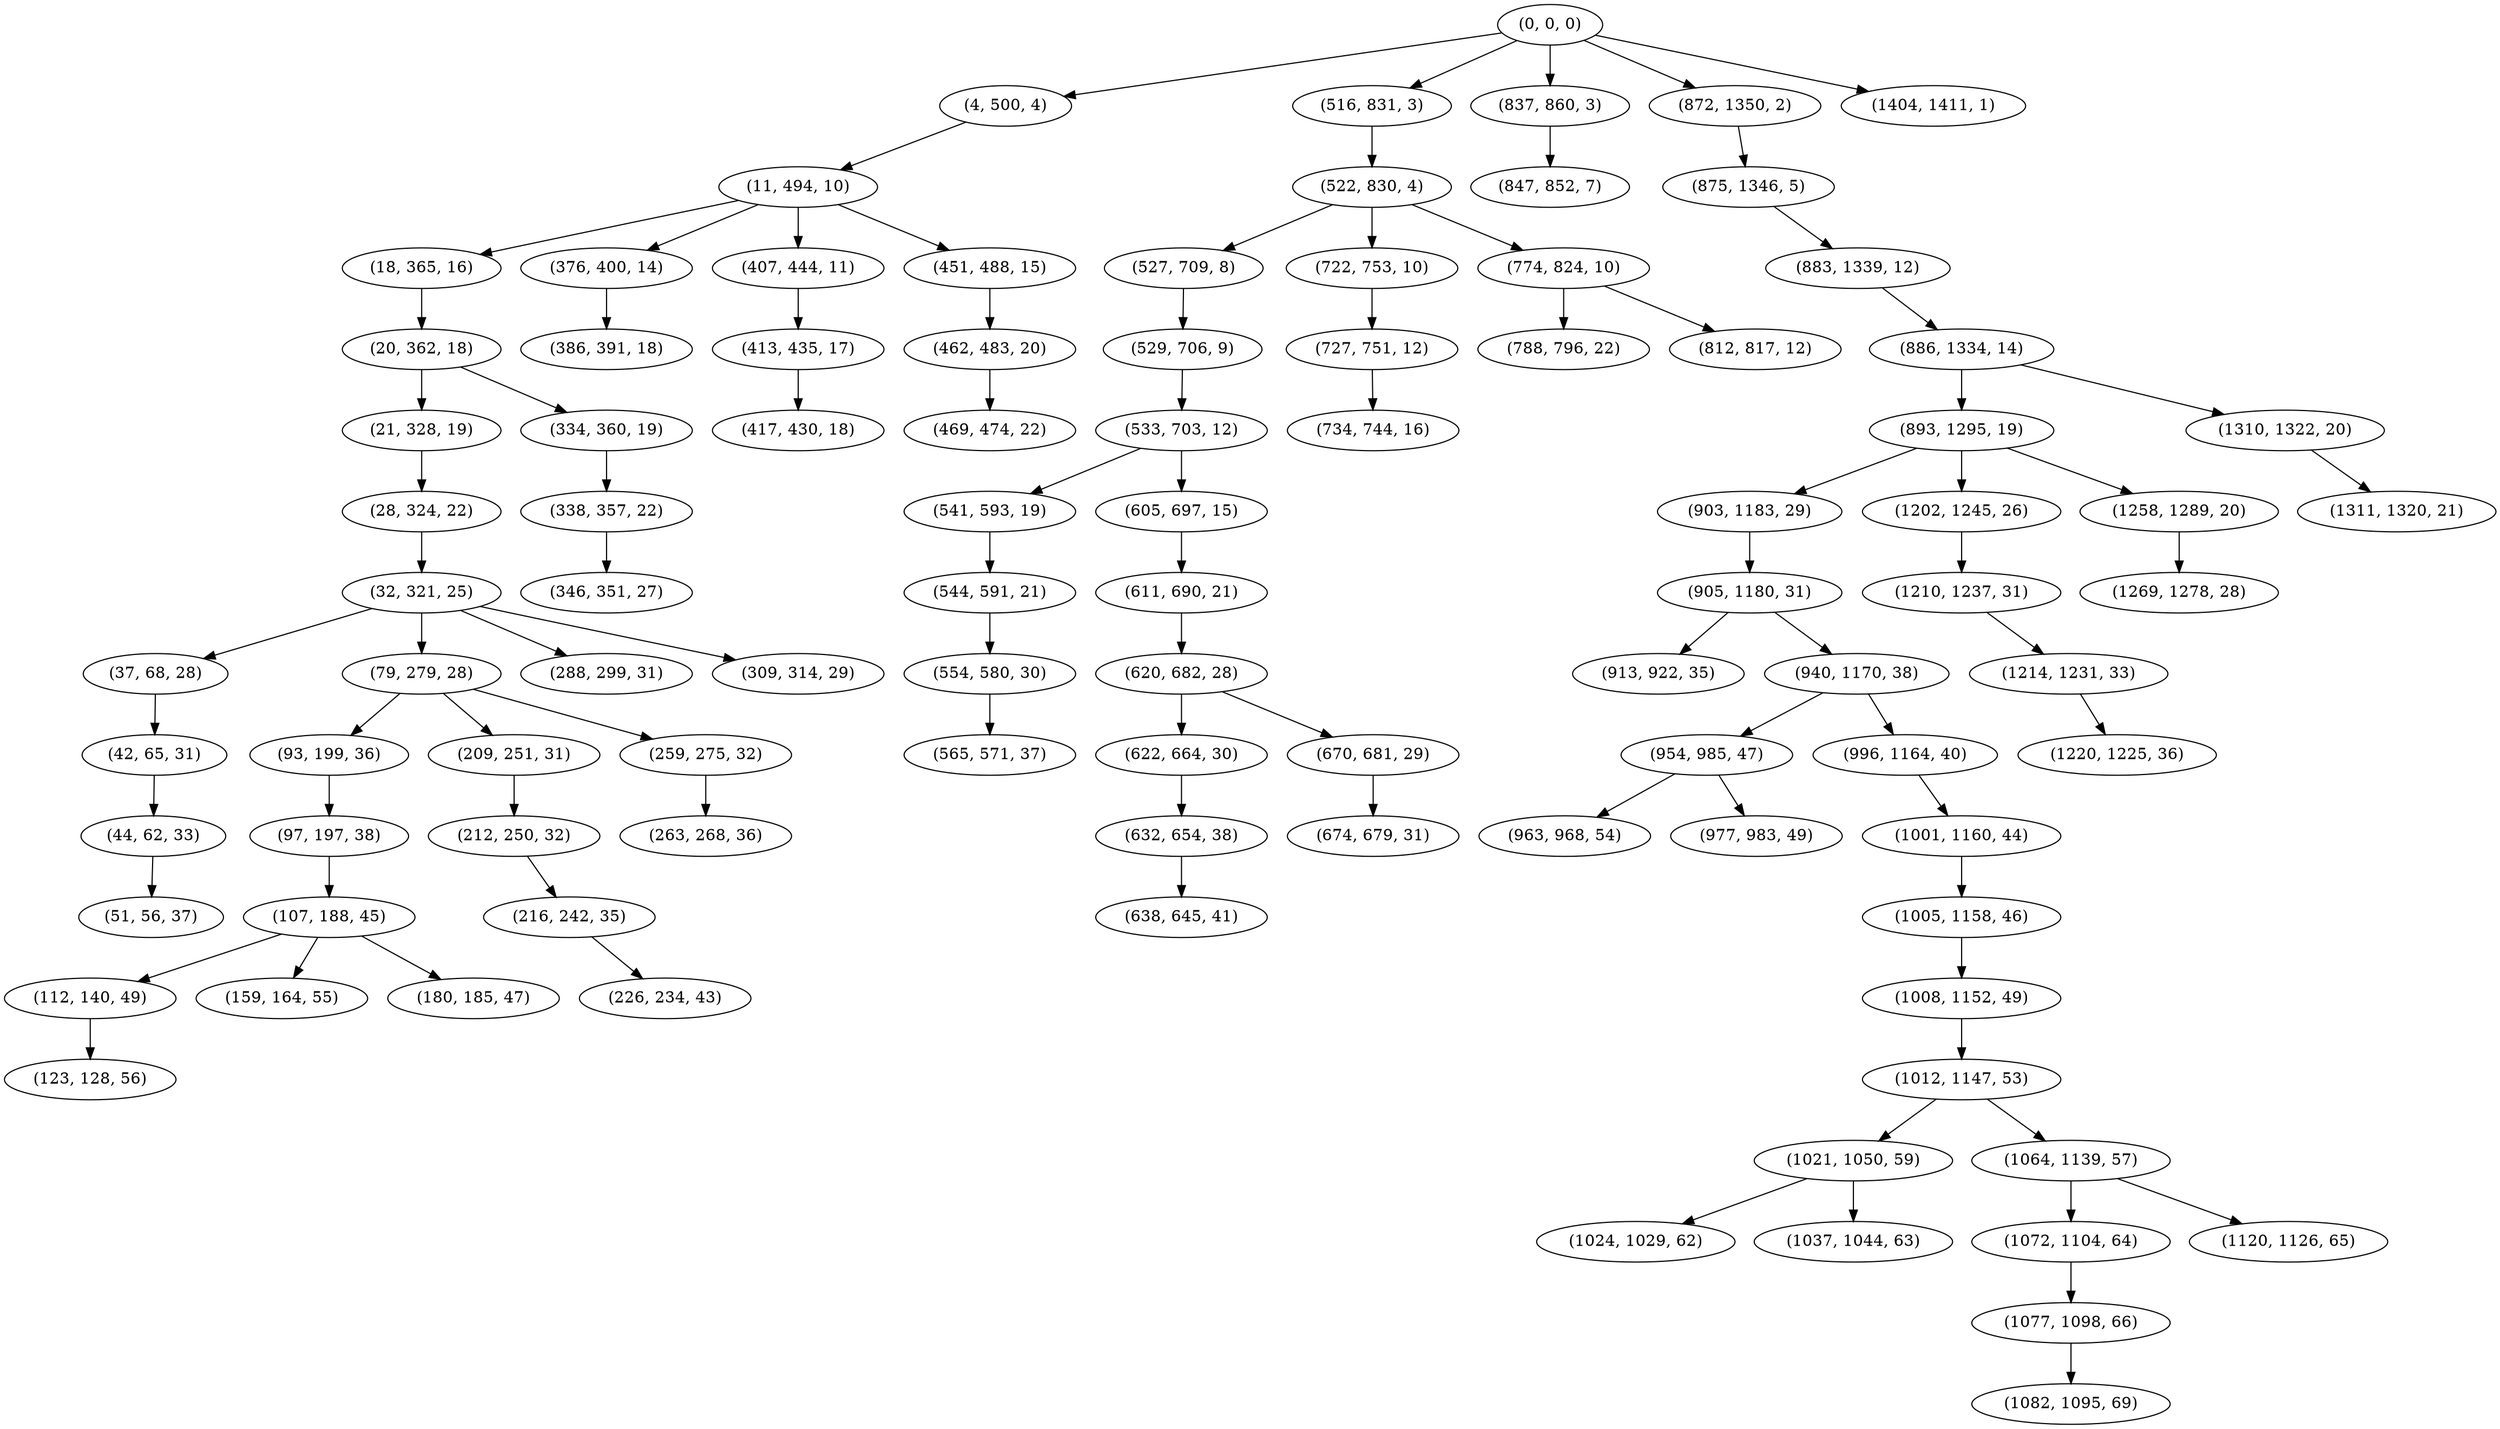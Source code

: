 digraph tree {
    "(0, 0, 0)";
    "(4, 500, 4)";
    "(11, 494, 10)";
    "(18, 365, 16)";
    "(20, 362, 18)";
    "(21, 328, 19)";
    "(28, 324, 22)";
    "(32, 321, 25)";
    "(37, 68, 28)";
    "(42, 65, 31)";
    "(44, 62, 33)";
    "(51, 56, 37)";
    "(79, 279, 28)";
    "(93, 199, 36)";
    "(97, 197, 38)";
    "(107, 188, 45)";
    "(112, 140, 49)";
    "(123, 128, 56)";
    "(159, 164, 55)";
    "(180, 185, 47)";
    "(209, 251, 31)";
    "(212, 250, 32)";
    "(216, 242, 35)";
    "(226, 234, 43)";
    "(259, 275, 32)";
    "(263, 268, 36)";
    "(288, 299, 31)";
    "(309, 314, 29)";
    "(334, 360, 19)";
    "(338, 357, 22)";
    "(346, 351, 27)";
    "(376, 400, 14)";
    "(386, 391, 18)";
    "(407, 444, 11)";
    "(413, 435, 17)";
    "(417, 430, 18)";
    "(451, 488, 15)";
    "(462, 483, 20)";
    "(469, 474, 22)";
    "(516, 831, 3)";
    "(522, 830, 4)";
    "(527, 709, 8)";
    "(529, 706, 9)";
    "(533, 703, 12)";
    "(541, 593, 19)";
    "(544, 591, 21)";
    "(554, 580, 30)";
    "(565, 571, 37)";
    "(605, 697, 15)";
    "(611, 690, 21)";
    "(620, 682, 28)";
    "(622, 664, 30)";
    "(632, 654, 38)";
    "(638, 645, 41)";
    "(670, 681, 29)";
    "(674, 679, 31)";
    "(722, 753, 10)";
    "(727, 751, 12)";
    "(734, 744, 16)";
    "(774, 824, 10)";
    "(788, 796, 22)";
    "(812, 817, 12)";
    "(837, 860, 3)";
    "(847, 852, 7)";
    "(872, 1350, 2)";
    "(875, 1346, 5)";
    "(883, 1339, 12)";
    "(886, 1334, 14)";
    "(893, 1295, 19)";
    "(903, 1183, 29)";
    "(905, 1180, 31)";
    "(913, 922, 35)";
    "(940, 1170, 38)";
    "(954, 985, 47)";
    "(963, 968, 54)";
    "(977, 983, 49)";
    "(996, 1164, 40)";
    "(1001, 1160, 44)";
    "(1005, 1158, 46)";
    "(1008, 1152, 49)";
    "(1012, 1147, 53)";
    "(1021, 1050, 59)";
    "(1024, 1029, 62)";
    "(1037, 1044, 63)";
    "(1064, 1139, 57)";
    "(1072, 1104, 64)";
    "(1077, 1098, 66)";
    "(1082, 1095, 69)";
    "(1120, 1126, 65)";
    "(1202, 1245, 26)";
    "(1210, 1237, 31)";
    "(1214, 1231, 33)";
    "(1220, 1225, 36)";
    "(1258, 1289, 20)";
    "(1269, 1278, 28)";
    "(1310, 1322, 20)";
    "(1311, 1320, 21)";
    "(1404, 1411, 1)";
    "(0, 0, 0)" -> "(4, 500, 4)";
    "(0, 0, 0)" -> "(516, 831, 3)";
    "(0, 0, 0)" -> "(837, 860, 3)";
    "(0, 0, 0)" -> "(872, 1350, 2)";
    "(0, 0, 0)" -> "(1404, 1411, 1)";
    "(4, 500, 4)" -> "(11, 494, 10)";
    "(11, 494, 10)" -> "(18, 365, 16)";
    "(11, 494, 10)" -> "(376, 400, 14)";
    "(11, 494, 10)" -> "(407, 444, 11)";
    "(11, 494, 10)" -> "(451, 488, 15)";
    "(18, 365, 16)" -> "(20, 362, 18)";
    "(20, 362, 18)" -> "(21, 328, 19)";
    "(20, 362, 18)" -> "(334, 360, 19)";
    "(21, 328, 19)" -> "(28, 324, 22)";
    "(28, 324, 22)" -> "(32, 321, 25)";
    "(32, 321, 25)" -> "(37, 68, 28)";
    "(32, 321, 25)" -> "(79, 279, 28)";
    "(32, 321, 25)" -> "(288, 299, 31)";
    "(32, 321, 25)" -> "(309, 314, 29)";
    "(37, 68, 28)" -> "(42, 65, 31)";
    "(42, 65, 31)" -> "(44, 62, 33)";
    "(44, 62, 33)" -> "(51, 56, 37)";
    "(79, 279, 28)" -> "(93, 199, 36)";
    "(79, 279, 28)" -> "(209, 251, 31)";
    "(79, 279, 28)" -> "(259, 275, 32)";
    "(93, 199, 36)" -> "(97, 197, 38)";
    "(97, 197, 38)" -> "(107, 188, 45)";
    "(107, 188, 45)" -> "(112, 140, 49)";
    "(107, 188, 45)" -> "(159, 164, 55)";
    "(107, 188, 45)" -> "(180, 185, 47)";
    "(112, 140, 49)" -> "(123, 128, 56)";
    "(209, 251, 31)" -> "(212, 250, 32)";
    "(212, 250, 32)" -> "(216, 242, 35)";
    "(216, 242, 35)" -> "(226, 234, 43)";
    "(259, 275, 32)" -> "(263, 268, 36)";
    "(334, 360, 19)" -> "(338, 357, 22)";
    "(338, 357, 22)" -> "(346, 351, 27)";
    "(376, 400, 14)" -> "(386, 391, 18)";
    "(407, 444, 11)" -> "(413, 435, 17)";
    "(413, 435, 17)" -> "(417, 430, 18)";
    "(451, 488, 15)" -> "(462, 483, 20)";
    "(462, 483, 20)" -> "(469, 474, 22)";
    "(516, 831, 3)" -> "(522, 830, 4)";
    "(522, 830, 4)" -> "(527, 709, 8)";
    "(522, 830, 4)" -> "(722, 753, 10)";
    "(522, 830, 4)" -> "(774, 824, 10)";
    "(527, 709, 8)" -> "(529, 706, 9)";
    "(529, 706, 9)" -> "(533, 703, 12)";
    "(533, 703, 12)" -> "(541, 593, 19)";
    "(533, 703, 12)" -> "(605, 697, 15)";
    "(541, 593, 19)" -> "(544, 591, 21)";
    "(544, 591, 21)" -> "(554, 580, 30)";
    "(554, 580, 30)" -> "(565, 571, 37)";
    "(605, 697, 15)" -> "(611, 690, 21)";
    "(611, 690, 21)" -> "(620, 682, 28)";
    "(620, 682, 28)" -> "(622, 664, 30)";
    "(620, 682, 28)" -> "(670, 681, 29)";
    "(622, 664, 30)" -> "(632, 654, 38)";
    "(632, 654, 38)" -> "(638, 645, 41)";
    "(670, 681, 29)" -> "(674, 679, 31)";
    "(722, 753, 10)" -> "(727, 751, 12)";
    "(727, 751, 12)" -> "(734, 744, 16)";
    "(774, 824, 10)" -> "(788, 796, 22)";
    "(774, 824, 10)" -> "(812, 817, 12)";
    "(837, 860, 3)" -> "(847, 852, 7)";
    "(872, 1350, 2)" -> "(875, 1346, 5)";
    "(875, 1346, 5)" -> "(883, 1339, 12)";
    "(883, 1339, 12)" -> "(886, 1334, 14)";
    "(886, 1334, 14)" -> "(893, 1295, 19)";
    "(886, 1334, 14)" -> "(1310, 1322, 20)";
    "(893, 1295, 19)" -> "(903, 1183, 29)";
    "(893, 1295, 19)" -> "(1202, 1245, 26)";
    "(893, 1295, 19)" -> "(1258, 1289, 20)";
    "(903, 1183, 29)" -> "(905, 1180, 31)";
    "(905, 1180, 31)" -> "(913, 922, 35)";
    "(905, 1180, 31)" -> "(940, 1170, 38)";
    "(940, 1170, 38)" -> "(954, 985, 47)";
    "(940, 1170, 38)" -> "(996, 1164, 40)";
    "(954, 985, 47)" -> "(963, 968, 54)";
    "(954, 985, 47)" -> "(977, 983, 49)";
    "(996, 1164, 40)" -> "(1001, 1160, 44)";
    "(1001, 1160, 44)" -> "(1005, 1158, 46)";
    "(1005, 1158, 46)" -> "(1008, 1152, 49)";
    "(1008, 1152, 49)" -> "(1012, 1147, 53)";
    "(1012, 1147, 53)" -> "(1021, 1050, 59)";
    "(1012, 1147, 53)" -> "(1064, 1139, 57)";
    "(1021, 1050, 59)" -> "(1024, 1029, 62)";
    "(1021, 1050, 59)" -> "(1037, 1044, 63)";
    "(1064, 1139, 57)" -> "(1072, 1104, 64)";
    "(1064, 1139, 57)" -> "(1120, 1126, 65)";
    "(1072, 1104, 64)" -> "(1077, 1098, 66)";
    "(1077, 1098, 66)" -> "(1082, 1095, 69)";
    "(1202, 1245, 26)" -> "(1210, 1237, 31)";
    "(1210, 1237, 31)" -> "(1214, 1231, 33)";
    "(1214, 1231, 33)" -> "(1220, 1225, 36)";
    "(1258, 1289, 20)" -> "(1269, 1278, 28)";
    "(1310, 1322, 20)" -> "(1311, 1320, 21)";
}
